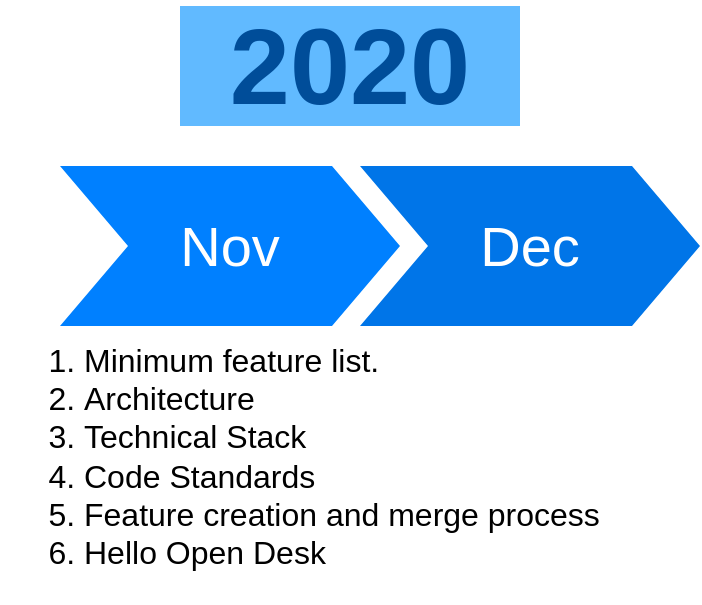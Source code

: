 <mxfile version="13.8.1" type="github">
  <diagram name="Page-1" id="d9b1e647-80fa-b4a2-5024-87a742678bcc">
    <mxGraphModel dx="1298" dy="736" grid="1" gridSize="10" guides="1" tooltips="1" connect="1" arrows="1" fold="1" page="1" pageScale="1" pageWidth="1100" pageHeight="850" background="#ffffff" math="0" shadow="0">
      <root>
        <mxCell id="0" />
        <mxCell id="1" parent="0" />
        <mxCell id="57fe6abec08f04cb-1" value="Nov" style="shape=step;whiteSpace=wrap;html=1;fontSize=28;fillColor=#0080FF;fontColor=#FFFFFF;strokeColor=none;" parent="1" vertex="1">
          <mxGeometry x="380" y="180" width="170" height="80" as="geometry" />
        </mxCell>
        <mxCell id="57fe6abec08f04cb-2" value="Dec" style="shape=step;whiteSpace=wrap;html=1;fontSize=28;fillColor=#0075E8;fontColor=#FFFFFF;strokeColor=none;" parent="1" vertex="1">
          <mxGeometry x="530" y="180" width="170" height="80" as="geometry" />
        </mxCell>
        <mxCell id="57fe6abec08f04cb-7" value="2020" style="text;html=1;strokeColor=none;fillColor=#61BAFF;align=center;verticalAlign=middle;whiteSpace=wrap;fontSize=54;fontStyle=1;fontColor=#004D99;" parent="1" vertex="1">
          <mxGeometry x="440" y="100" width="170" height="60" as="geometry" />
        </mxCell>
        <mxCell id="7pB8ujKH-J7-7kAcaJtY-1" value="&lt;ol style=&quot;font-size: 16px&quot;&gt;&lt;li&gt;Minimum feature list.&lt;/li&gt;&lt;li&gt;Architecture&amp;nbsp;&lt;/li&gt;&lt;li&gt;Technical Stack&lt;/li&gt;&lt;li&gt;Code Standards&lt;/li&gt;&lt;li&gt;Feature creation and merge process&lt;/li&gt;&lt;li&gt;Hello Open Desk&lt;/li&gt;&lt;/ol&gt;" style="text;html=1;align=left;verticalAlign=middle;resizable=0;points=[];autosize=1;" parent="1" vertex="1">
          <mxGeometry x="350" y="265" width="310" height="120" as="geometry" />
        </mxCell>
      </root>
    </mxGraphModel>
  </diagram>
</mxfile>
